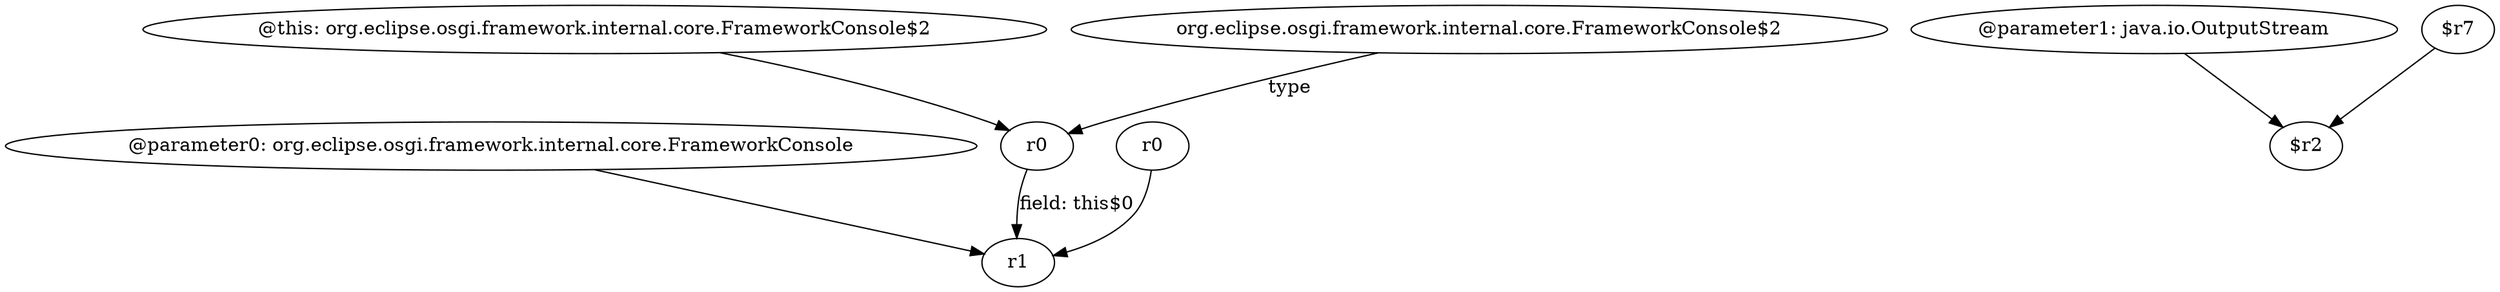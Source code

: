 digraph g {
0[label="@parameter0: org.eclipse.osgi.framework.internal.core.FrameworkConsole"]
1[label="r1"]
0->1[label=""]
2[label="@parameter1: java.io.OutputStream"]
3[label="$r2"]
2->3[label=""]
4[label="r0"]
4->1[label="field: this$0"]
5[label="r0"]
5->1[label=""]
6[label="@this: org.eclipse.osgi.framework.internal.core.FrameworkConsole$2"]
6->4[label=""]
7[label="org.eclipse.osgi.framework.internal.core.FrameworkConsole$2"]
7->4[label="type"]
8[label="$r7"]
8->3[label=""]
}